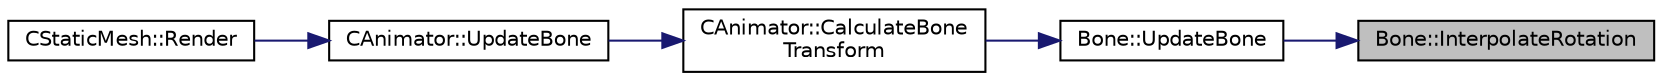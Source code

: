 digraph "Bone::InterpolateRotation"
{
 // LATEX_PDF_SIZE
  edge [fontname="Helvetica",fontsize="10",labelfontname="Helvetica",labelfontsize="10"];
  node [fontname="Helvetica",fontsize="10",shape=record];
  rankdir="RL";
  Node57 [label="Bone::InterpolateRotation",height=0.2,width=0.4,color="black", fillcolor="grey75", style="filled", fontcolor="black",tooltip="slerp between the the previous rotation and new rotation of the bone, to create fluid rotation of the..."];
  Node57 -> Node58 [dir="back",color="midnightblue",fontsize="10",style="solid",fontname="Helvetica"];
  Node58 [label="Bone::UpdateBone",height=0.2,width=0.4,color="black", fillcolor="white", style="filled",URL="$class_bone.html#aaa95e5dfc2b6379b9eab328d0c6d04a1",tooltip="Change the bones position, rotation and scaling based upon the current time of the animation."];
  Node58 -> Node59 [dir="back",color="midnightblue",fontsize="10",style="solid",fontname="Helvetica"];
  Node59 [label="CAnimator::CalculateBone\lTransform",height=0.2,width=0.4,color="black", fillcolor="white", style="filled",URL="$class_c_animator.html#ad803491d7d66ee1b5dd0ead63200721b",tooltip="Calculate the transforms of the bones based upon the bone transformations applied in the animation cl..."];
  Node59 -> Node60 [dir="back",color="midnightblue",fontsize="10",style="solid",fontname="Helvetica"];
  Node60 [label="CAnimator::UpdateBone",height=0.2,width=0.4,color="black", fillcolor="white", style="filled",URL="$class_c_animator.html#a3a822aa796022fe558d070d3b76a0184",tooltip="Update every bone in the animation with its new movements, and then update how that bone is drawn in ..."];
  Node60 -> Node61 [dir="back",color="midnightblue",fontsize="10",style="solid",fontname="Helvetica"];
  Node61 [label="CStaticMesh::Render",height=0.2,width=0.4,color="black", fillcolor="white", style="filled",URL="$class_c_static_mesh.html#a811c339becc8cff2323cfb0af8bf558c",tooltip="displays the mesh's model on the screen"];
}
